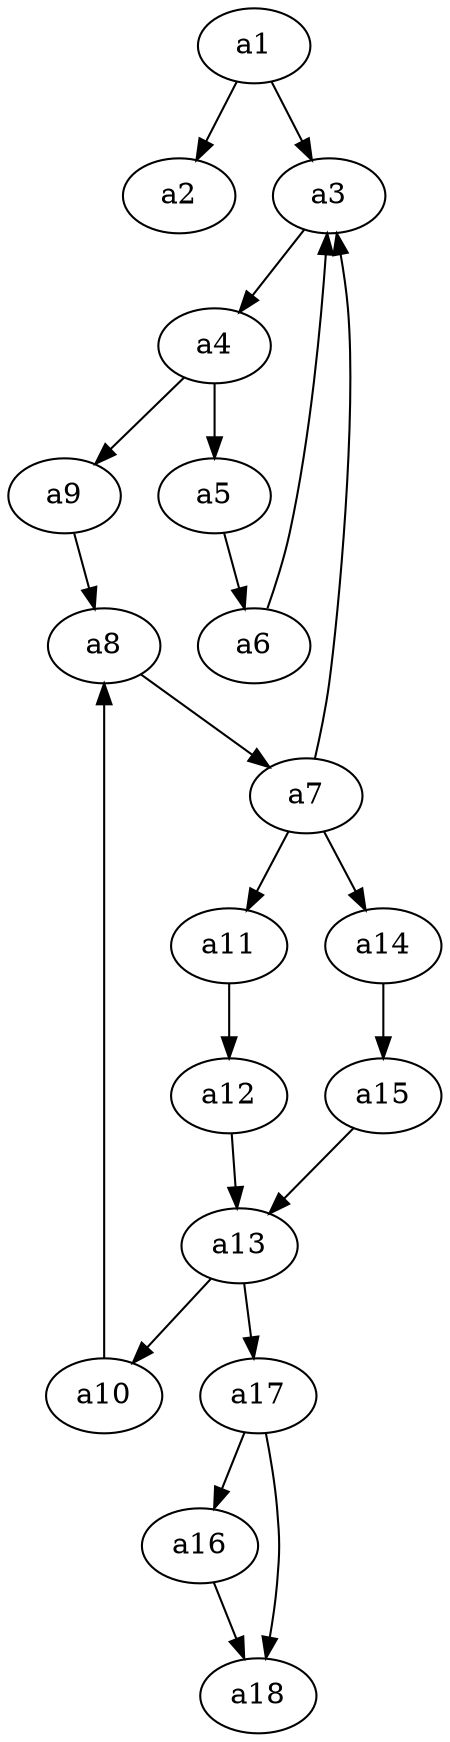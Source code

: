 digraph G {
a1->a2;
a1->a3;
a3->a4;
a4->a9;
a4->a5;
a5->a6;
a6->a3;
a7->a3;
a7->a14;
a7->a11;
a8->a7;
a9->a8;
a10->a8;
a11->a12;
a12->a13;
a13->a10;
a13->a17;
a14->a15;
a15->a13;
a16->a18;
a17->a18;
a17->a16;
}
